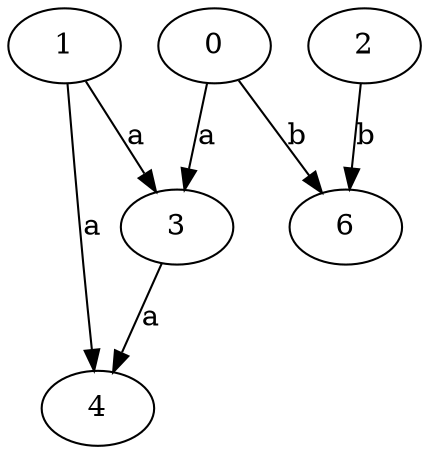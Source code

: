 strict digraph  {
0;
1;
3;
4;
6;
2;
0 -> 3  [label=a];
0 -> 6  [label=b];
1 -> 3  [label=a];
1 -> 4  [label=a];
3 -> 4  [label=a];
2 -> 6  [label=b];
}
